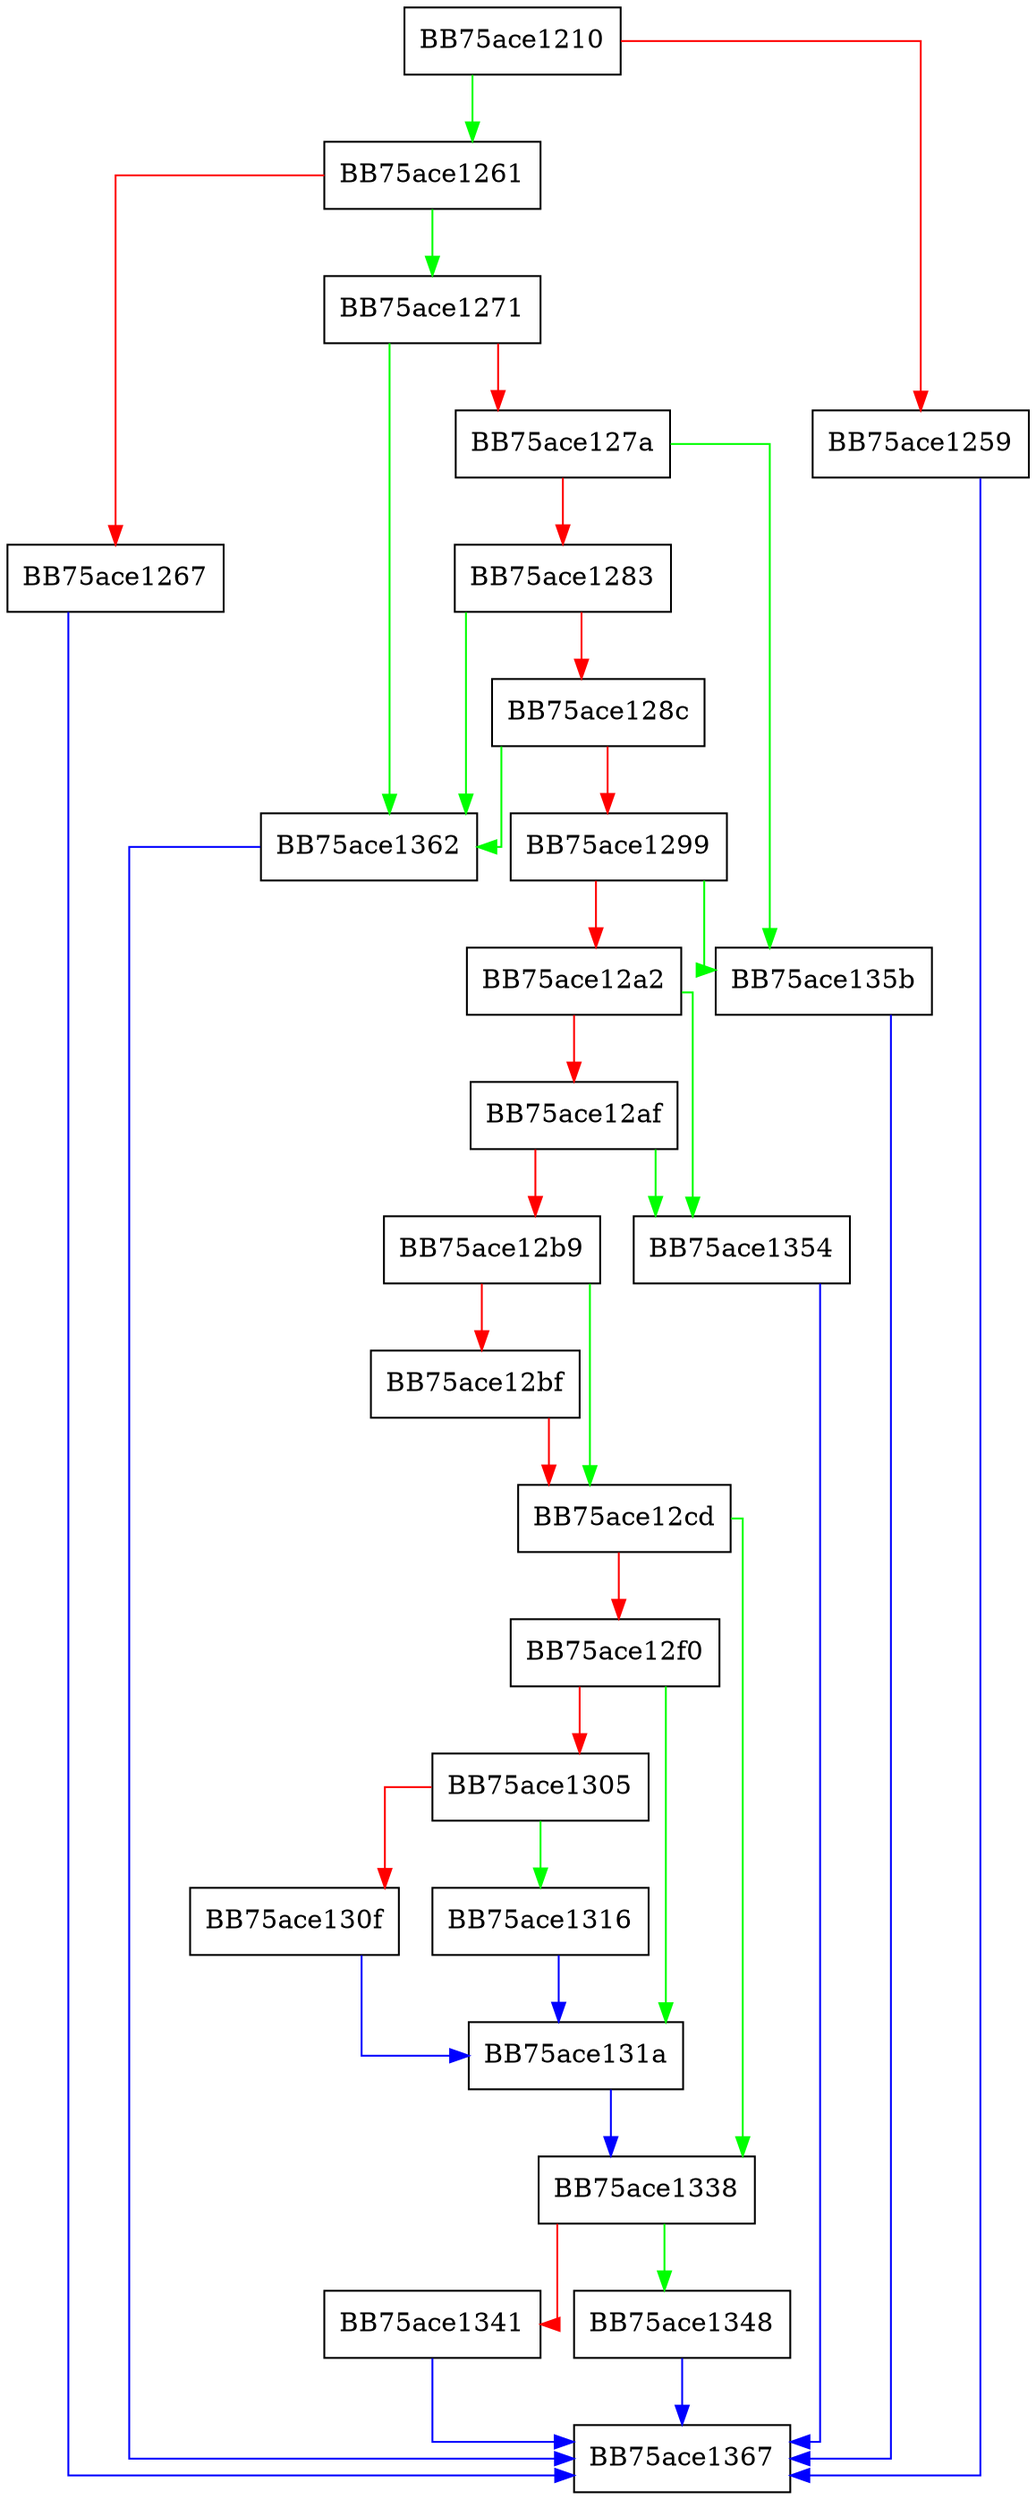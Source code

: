 digraph PFAC_AMS_search_patterns {
  node [shape="box"];
  graph [splines=ortho];
  BB75ace1210 -> BB75ace1261 [color="green"];
  BB75ace1210 -> BB75ace1259 [color="red"];
  BB75ace1259 -> BB75ace1367 [color="blue"];
  BB75ace1261 -> BB75ace1271 [color="green"];
  BB75ace1261 -> BB75ace1267 [color="red"];
  BB75ace1267 -> BB75ace1367 [color="blue"];
  BB75ace1271 -> BB75ace1362 [color="green"];
  BB75ace1271 -> BB75ace127a [color="red"];
  BB75ace127a -> BB75ace135b [color="green"];
  BB75ace127a -> BB75ace1283 [color="red"];
  BB75ace1283 -> BB75ace1362 [color="green"];
  BB75ace1283 -> BB75ace128c [color="red"];
  BB75ace128c -> BB75ace1362 [color="green"];
  BB75ace128c -> BB75ace1299 [color="red"];
  BB75ace1299 -> BB75ace135b [color="green"];
  BB75ace1299 -> BB75ace12a2 [color="red"];
  BB75ace12a2 -> BB75ace1354 [color="green"];
  BB75ace12a2 -> BB75ace12af [color="red"];
  BB75ace12af -> BB75ace1354 [color="green"];
  BB75ace12af -> BB75ace12b9 [color="red"];
  BB75ace12b9 -> BB75ace12cd [color="green"];
  BB75ace12b9 -> BB75ace12bf [color="red"];
  BB75ace12bf -> BB75ace12cd [color="red"];
  BB75ace12cd -> BB75ace1338 [color="green"];
  BB75ace12cd -> BB75ace12f0 [color="red"];
  BB75ace12f0 -> BB75ace131a [color="green"];
  BB75ace12f0 -> BB75ace1305 [color="red"];
  BB75ace1305 -> BB75ace1316 [color="green"];
  BB75ace1305 -> BB75ace130f [color="red"];
  BB75ace130f -> BB75ace131a [color="blue"];
  BB75ace1316 -> BB75ace131a [color="blue"];
  BB75ace131a -> BB75ace1338 [color="blue"];
  BB75ace1338 -> BB75ace1348 [color="green"];
  BB75ace1338 -> BB75ace1341 [color="red"];
  BB75ace1341 -> BB75ace1367 [color="blue"];
  BB75ace1348 -> BB75ace1367 [color="blue"];
  BB75ace1354 -> BB75ace1367 [color="blue"];
  BB75ace135b -> BB75ace1367 [color="blue"];
  BB75ace1362 -> BB75ace1367 [color="blue"];
}